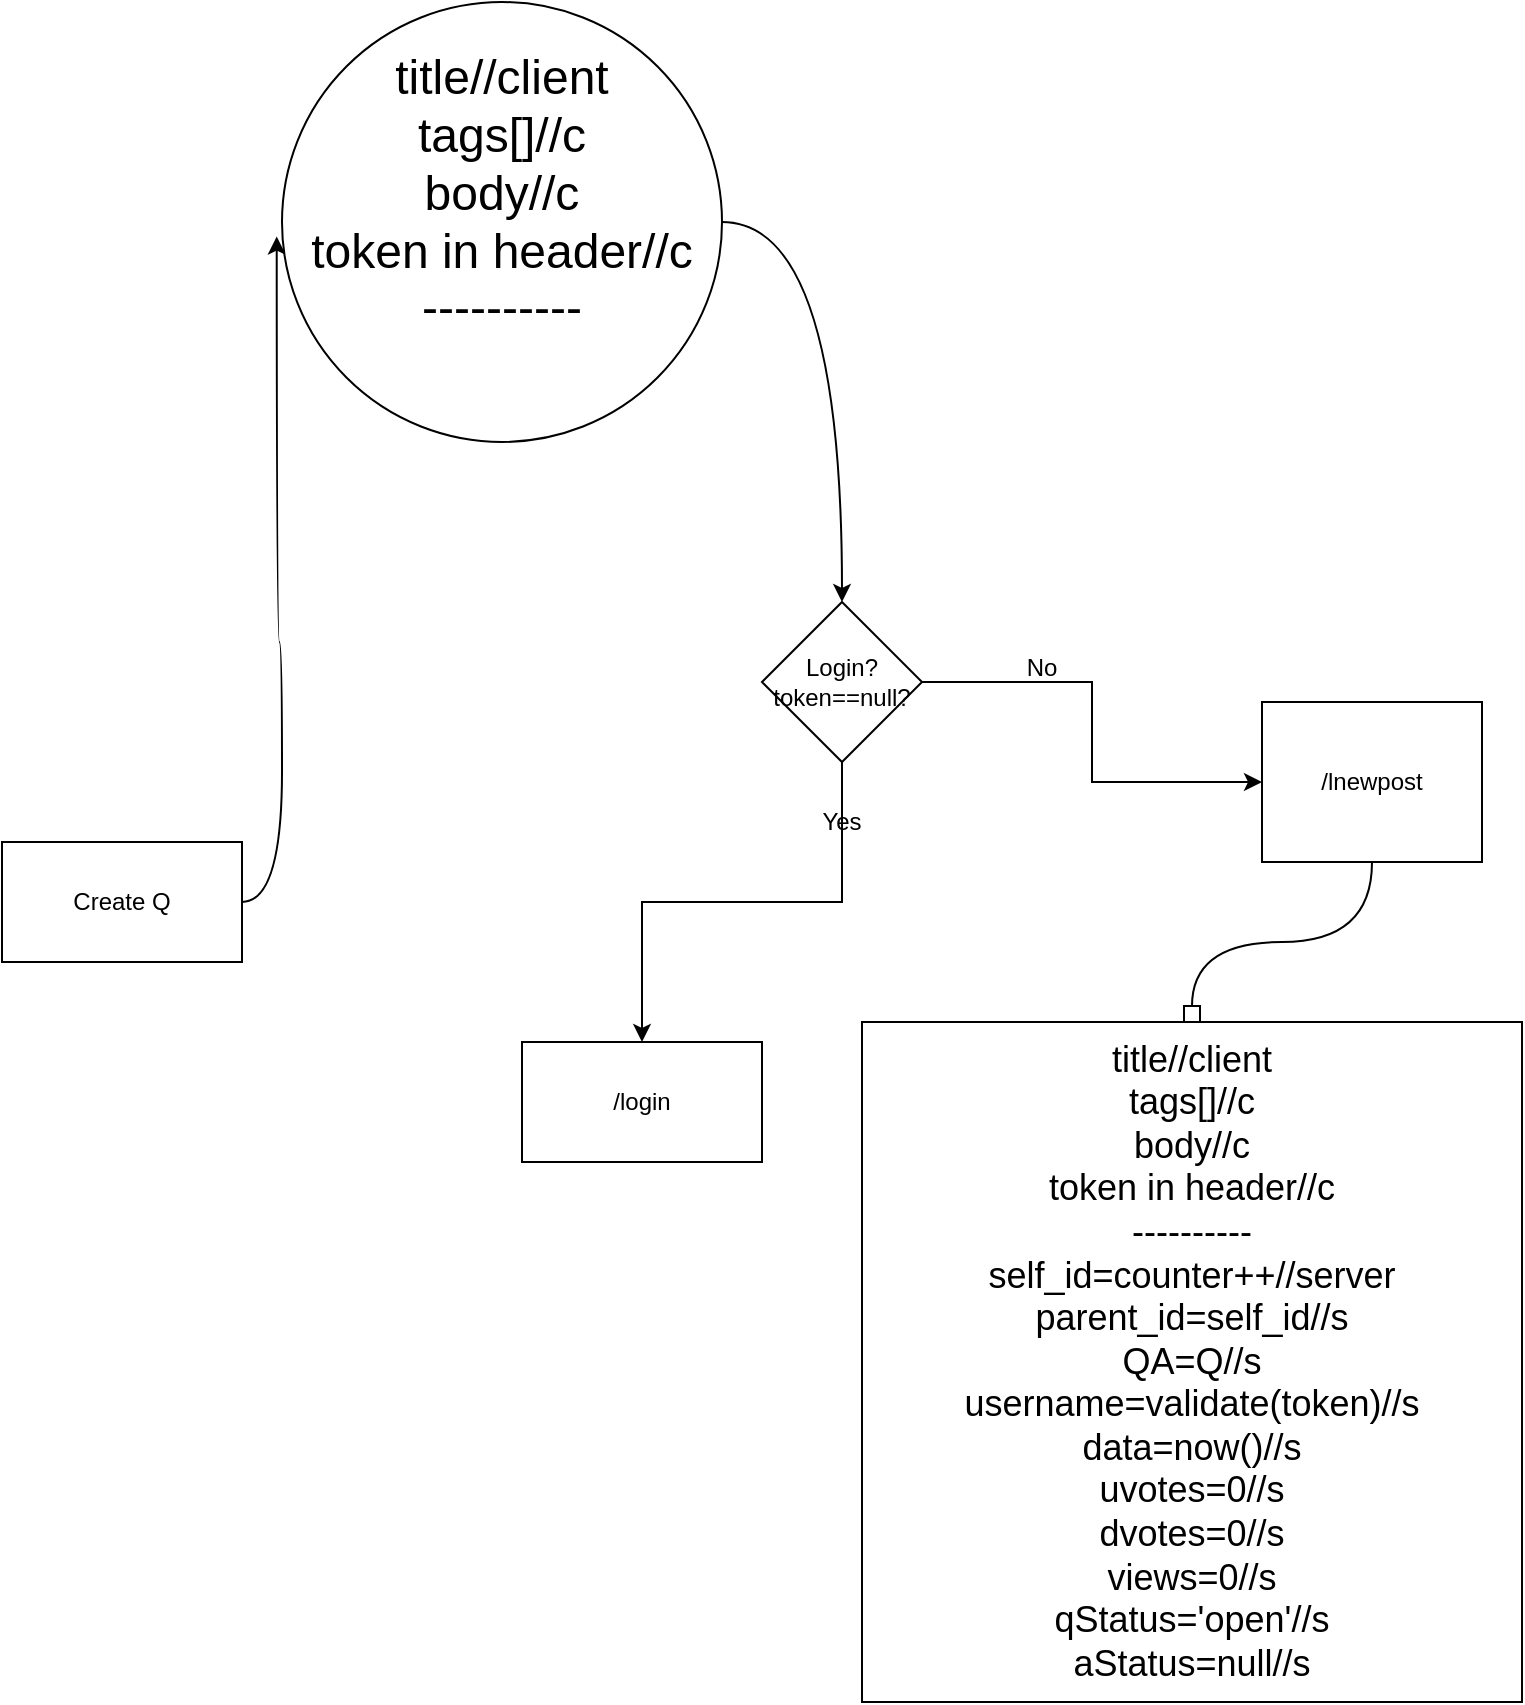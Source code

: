 <mxfile version="14.9.8" type="github">
  <diagram id="ev8685OX2xh4oLoqRVDT" name="Page-1">
    <mxGraphModel dx="1038" dy="1679" grid="1" gridSize="10" guides="1" tooltips="1" connect="1" arrows="1" fold="1" page="1" pageScale="1" pageWidth="850" pageHeight="1100" math="0" shadow="0">
      <root>
        <mxCell id="0" />
        <mxCell id="1" parent="0" />
        <mxCell id="zd7SQdhG6jCTCzgBNikT-27" style="edgeStyle=orthogonalEdgeStyle;curved=1;rounded=0;orthogonalLoop=1;jettySize=auto;html=1;entryX=-0.012;entryY=0.533;entryDx=0;entryDy=0;entryPerimeter=0;" edge="1" parent="1" source="zd7SQdhG6jCTCzgBNikT-1" target="zd7SQdhG6jCTCzgBNikT-11">
          <mxGeometry relative="1" as="geometry" />
        </mxCell>
        <mxCell id="zd7SQdhG6jCTCzgBNikT-1" value="Create Q" style="rounded=0;whiteSpace=wrap;html=1;" vertex="1" parent="1">
          <mxGeometry x="70" y="240" width="120" height="60" as="geometry" />
        </mxCell>
        <mxCell id="zd7SQdhG6jCTCzgBNikT-8" style="edgeStyle=orthogonalEdgeStyle;rounded=0;orthogonalLoop=1;jettySize=auto;html=1;" edge="1" parent="1" source="zd7SQdhG6jCTCzgBNikT-6" target="zd7SQdhG6jCTCzgBNikT-9">
          <mxGeometry relative="1" as="geometry">
            <mxPoint x="500" y="330" as="targetPoint" />
          </mxGeometry>
        </mxCell>
        <mxCell id="zd7SQdhG6jCTCzgBNikT-14" value="" style="edgeStyle=orthogonalEdgeStyle;rounded=0;orthogonalLoop=1;jettySize=auto;html=1;" edge="1" parent="1" source="zd7SQdhG6jCTCzgBNikT-6" target="zd7SQdhG6jCTCzgBNikT-13">
          <mxGeometry relative="1" as="geometry" />
        </mxCell>
        <mxCell id="zd7SQdhG6jCTCzgBNikT-6" value="Login?&lt;br&gt;token==null?" style="rhombus;whiteSpace=wrap;html=1;" vertex="1" parent="1">
          <mxGeometry x="450" y="120" width="80" height="80" as="geometry" />
        </mxCell>
        <mxCell id="zd7SQdhG6jCTCzgBNikT-9" value="/login" style="rounded=0;whiteSpace=wrap;html=1;" vertex="1" parent="1">
          <mxGeometry x="330" y="340" width="120" height="60" as="geometry" />
        </mxCell>
        <mxCell id="zd7SQdhG6jCTCzgBNikT-10" value="Yes" style="text;html=1;strokeColor=none;fillColor=none;align=center;verticalAlign=middle;whiteSpace=wrap;rounded=0;" vertex="1" parent="1">
          <mxGeometry x="470" y="220" width="40" height="20" as="geometry" />
        </mxCell>
        <mxCell id="zd7SQdhG6jCTCzgBNikT-18" style="edgeStyle=orthogonalEdgeStyle;curved=1;rounded=0;orthogonalLoop=1;jettySize=auto;html=1;" edge="1" parent="1" source="zd7SQdhG6jCTCzgBNikT-11" target="zd7SQdhG6jCTCzgBNikT-6">
          <mxGeometry relative="1" as="geometry" />
        </mxCell>
        <mxCell id="zd7SQdhG6jCTCzgBNikT-11" value="&lt;font style=&quot;font-size: 24px&quot;&gt;title//client&lt;br&gt;tags[]//c&lt;br&gt;body//c&lt;br&gt;token in header//c&lt;br&gt;----------&lt;br&gt;&lt;br&gt;&lt;/font&gt;" style="ellipse;whiteSpace=wrap;html=1;aspect=fixed;" vertex="1" parent="1">
          <mxGeometry x="210" y="-180" width="220" height="220" as="geometry" />
        </mxCell>
        <mxCell id="zd7SQdhG6jCTCzgBNikT-25" style="edgeStyle=orthogonalEdgeStyle;curved=1;rounded=0;orthogonalLoop=1;jettySize=auto;html=1;endArrow=box;endFill=0;" edge="1" parent="1" source="zd7SQdhG6jCTCzgBNikT-13" target="zd7SQdhG6jCTCzgBNikT-26">
          <mxGeometry relative="1" as="geometry">
            <mxPoint x="770" y="360" as="targetPoint" />
          </mxGeometry>
        </mxCell>
        <mxCell id="zd7SQdhG6jCTCzgBNikT-13" value="/lnewpost&lt;br&gt;" style="whiteSpace=wrap;html=1;" vertex="1" parent="1">
          <mxGeometry x="700" y="170" width="110" height="80" as="geometry" />
        </mxCell>
        <mxCell id="zd7SQdhG6jCTCzgBNikT-15" value="No" style="text;html=1;strokeColor=none;fillColor=none;align=center;verticalAlign=middle;whiteSpace=wrap;rounded=0;" vertex="1" parent="1">
          <mxGeometry x="570" y="143" width="40" height="20" as="geometry" />
        </mxCell>
        <mxCell id="zd7SQdhG6jCTCzgBNikT-26" value="&lt;font style=&quot;font-size: 18px&quot;&gt;title//client&lt;br&gt;tags[]//c&lt;br&gt;body//c&lt;br&gt;token in header//c&lt;br&gt;----------&lt;br&gt;self_id=counter++//server&lt;br&gt;parent_id=self_id//s&lt;br&gt;QA=Q//s&lt;br&gt;username=validate(token)//s&lt;br&gt;data=now()//s&lt;br&gt;uvotes=0//s&lt;br&gt;dvotes=0//s&lt;br&gt;views=0//s&lt;br&gt;qStatus=&#39;open&#39;//s&lt;br&gt;aStatus=null//s&lt;/font&gt;" style="rounded=0;whiteSpace=wrap;html=1;" vertex="1" parent="1">
          <mxGeometry x="500" y="330" width="330" height="340" as="geometry" />
        </mxCell>
      </root>
    </mxGraphModel>
  </diagram>
</mxfile>
